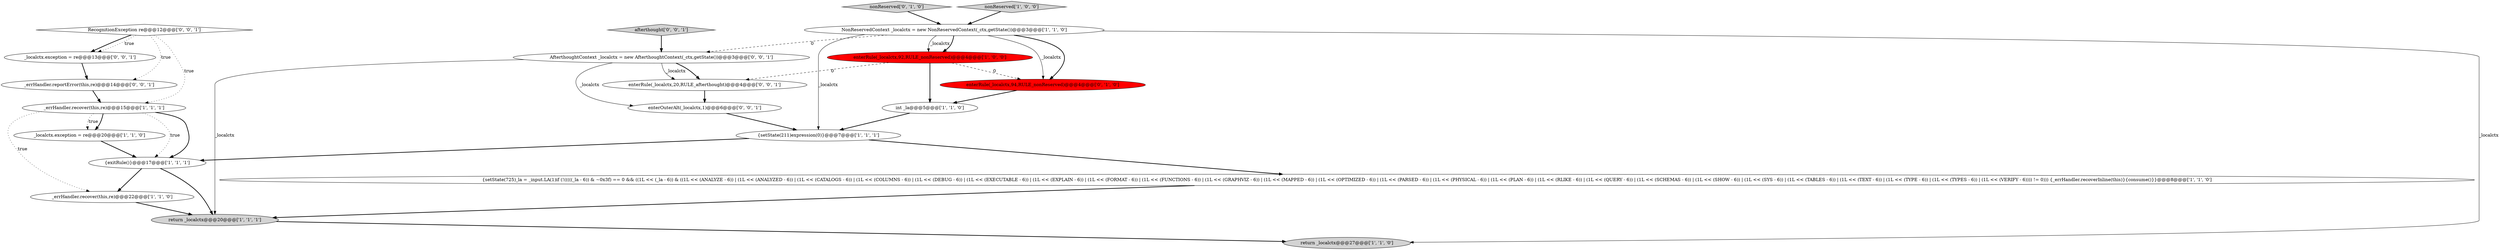 digraph {
14 [style = filled, label = "enterOuterAlt(_localctx,1)@@@6@@@['0', '0', '1']", fillcolor = white, shape = ellipse image = "AAA0AAABBB3BBB"];
10 [style = filled, label = "return _localctx@@@20@@@['1', '1', '1']", fillcolor = lightgray, shape = ellipse image = "AAA0AAABBB1BBB"];
4 [style = filled, label = "{exitRule()}@@@17@@@['1', '1', '1']", fillcolor = white, shape = ellipse image = "AAA0AAABBB1BBB"];
18 [style = filled, label = "_errHandler.reportError(this,re)@@@14@@@['0', '0', '1']", fillcolor = white, shape = ellipse image = "AAA0AAABBB3BBB"];
16 [style = filled, label = "enterRule(_localctx,20,RULE_afterthought)@@@4@@@['0', '0', '1']", fillcolor = white, shape = ellipse image = "AAA0AAABBB3BBB"];
12 [style = filled, label = "nonReserved['0', '1', '0']", fillcolor = lightgray, shape = diamond image = "AAA0AAABBB2BBB"];
17 [style = filled, label = "RecognitionException re@@@12@@@['0', '0', '1']", fillcolor = white, shape = diamond image = "AAA0AAABBB3BBB"];
8 [style = filled, label = "_errHandler.recover(this,re)@@@22@@@['1', '1', '0']", fillcolor = white, shape = ellipse image = "AAA0AAABBB1BBB"];
3 [style = filled, label = "_localctx.exception = re@@@20@@@['1', '1', '0']", fillcolor = white, shape = ellipse image = "AAA0AAABBB1BBB"];
5 [style = filled, label = "return _localctx@@@27@@@['1', '1', '0']", fillcolor = lightgray, shape = ellipse image = "AAA0AAABBB1BBB"];
0 [style = filled, label = "NonReservedContext _localctx = new NonReservedContext(_ctx,getState())@@@3@@@['1', '1', '0']", fillcolor = white, shape = ellipse image = "AAA0AAABBB1BBB"];
11 [style = filled, label = "_errHandler.recover(this,re)@@@15@@@['1', '1', '1']", fillcolor = white, shape = ellipse image = "AAA0AAABBB1BBB"];
1 [style = filled, label = "nonReserved['1', '0', '0']", fillcolor = lightgray, shape = diamond image = "AAA0AAABBB1BBB"];
7 [style = filled, label = "enterRule(_localctx,92,RULE_nonReserved)@@@4@@@['1', '0', '0']", fillcolor = red, shape = ellipse image = "AAA1AAABBB1BBB"];
15 [style = filled, label = "AfterthoughtContext _localctx = new AfterthoughtContext(_ctx,getState())@@@3@@@['0', '0', '1']", fillcolor = white, shape = ellipse image = "AAA0AAABBB3BBB"];
6 [style = filled, label = "int _la@@@5@@@['1', '1', '0']", fillcolor = white, shape = ellipse image = "AAA0AAABBB1BBB"];
13 [style = filled, label = "enterRule(_localctx,94,RULE_nonReserved)@@@4@@@['0', '1', '0']", fillcolor = red, shape = ellipse image = "AAA1AAABBB2BBB"];
9 [style = filled, label = "{setState(725)_la = _input.LA(1)if (!(((((_la - 6)) & ~0x3f) == 0 && ((1L << (_la - 6)) & ((1L << (ANALYZE - 6)) | (1L << (ANALYZED - 6)) | (1L << (CATALOGS - 6)) | (1L << (COLUMNS - 6)) | (1L << (DEBUG - 6)) | (1L << (EXECUTABLE - 6)) | (1L << (EXPLAIN - 6)) | (1L << (FORMAT - 6)) | (1L << (FUNCTIONS - 6)) | (1L << (GRAPHVIZ - 6)) | (1L << (MAPPED - 6)) | (1L << (OPTIMIZED - 6)) | (1L << (PARSED - 6)) | (1L << (PHYSICAL - 6)) | (1L << (PLAN - 6)) | (1L << (RLIKE - 6)) | (1L << (QUERY - 6)) | (1L << (SCHEMAS - 6)) | (1L << (SHOW - 6)) | (1L << (SYS - 6)) | (1L << (TABLES - 6)) | (1L << (TEXT - 6)) | (1L << (TYPE - 6)) | (1L << (TYPES - 6)) | (1L << (VERIFY - 6)))) != 0))) {_errHandler.recoverInline(this)}{consume()}}@@@8@@@['1', '1', '0']", fillcolor = white, shape = ellipse image = "AAA0AAABBB1BBB"];
2 [style = filled, label = "{setState(211)expression(0)}@@@7@@@['1', '1', '1']", fillcolor = white, shape = ellipse image = "AAA0AAABBB1BBB"];
20 [style = filled, label = "afterthought['0', '0', '1']", fillcolor = lightgray, shape = diamond image = "AAA0AAABBB3BBB"];
19 [style = filled, label = "_localctx.exception = re@@@13@@@['0', '0', '1']", fillcolor = white, shape = ellipse image = "AAA0AAABBB3BBB"];
4->10 [style = bold, label=""];
8->10 [style = bold, label=""];
15->10 [style = solid, label="_localctx"];
19->18 [style = bold, label=""];
0->7 [style = solid, label="_localctx"];
0->13 [style = solid, label="_localctx"];
0->13 [style = bold, label=""];
17->18 [style = dotted, label="true"];
7->16 [style = dashed, label="0"];
18->11 [style = bold, label=""];
11->4 [style = bold, label=""];
0->5 [style = solid, label="_localctx"];
0->15 [style = dashed, label="0"];
1->0 [style = bold, label=""];
2->9 [style = bold, label=""];
9->10 [style = bold, label=""];
11->4 [style = dotted, label="true"];
15->16 [style = bold, label=""];
12->0 [style = bold, label=""];
3->4 [style = bold, label=""];
2->4 [style = bold, label=""];
17->19 [style = bold, label=""];
0->7 [style = bold, label=""];
6->2 [style = bold, label=""];
10->5 [style = bold, label=""];
15->16 [style = solid, label="_localctx"];
11->3 [style = bold, label=""];
7->6 [style = bold, label=""];
17->19 [style = dotted, label="true"];
7->13 [style = dashed, label="0"];
4->8 [style = bold, label=""];
16->14 [style = bold, label=""];
11->8 [style = dotted, label="true"];
14->2 [style = bold, label=""];
13->6 [style = bold, label=""];
11->3 [style = dotted, label="true"];
20->15 [style = bold, label=""];
15->14 [style = solid, label="_localctx"];
0->2 [style = solid, label="_localctx"];
17->11 [style = dotted, label="true"];
}
